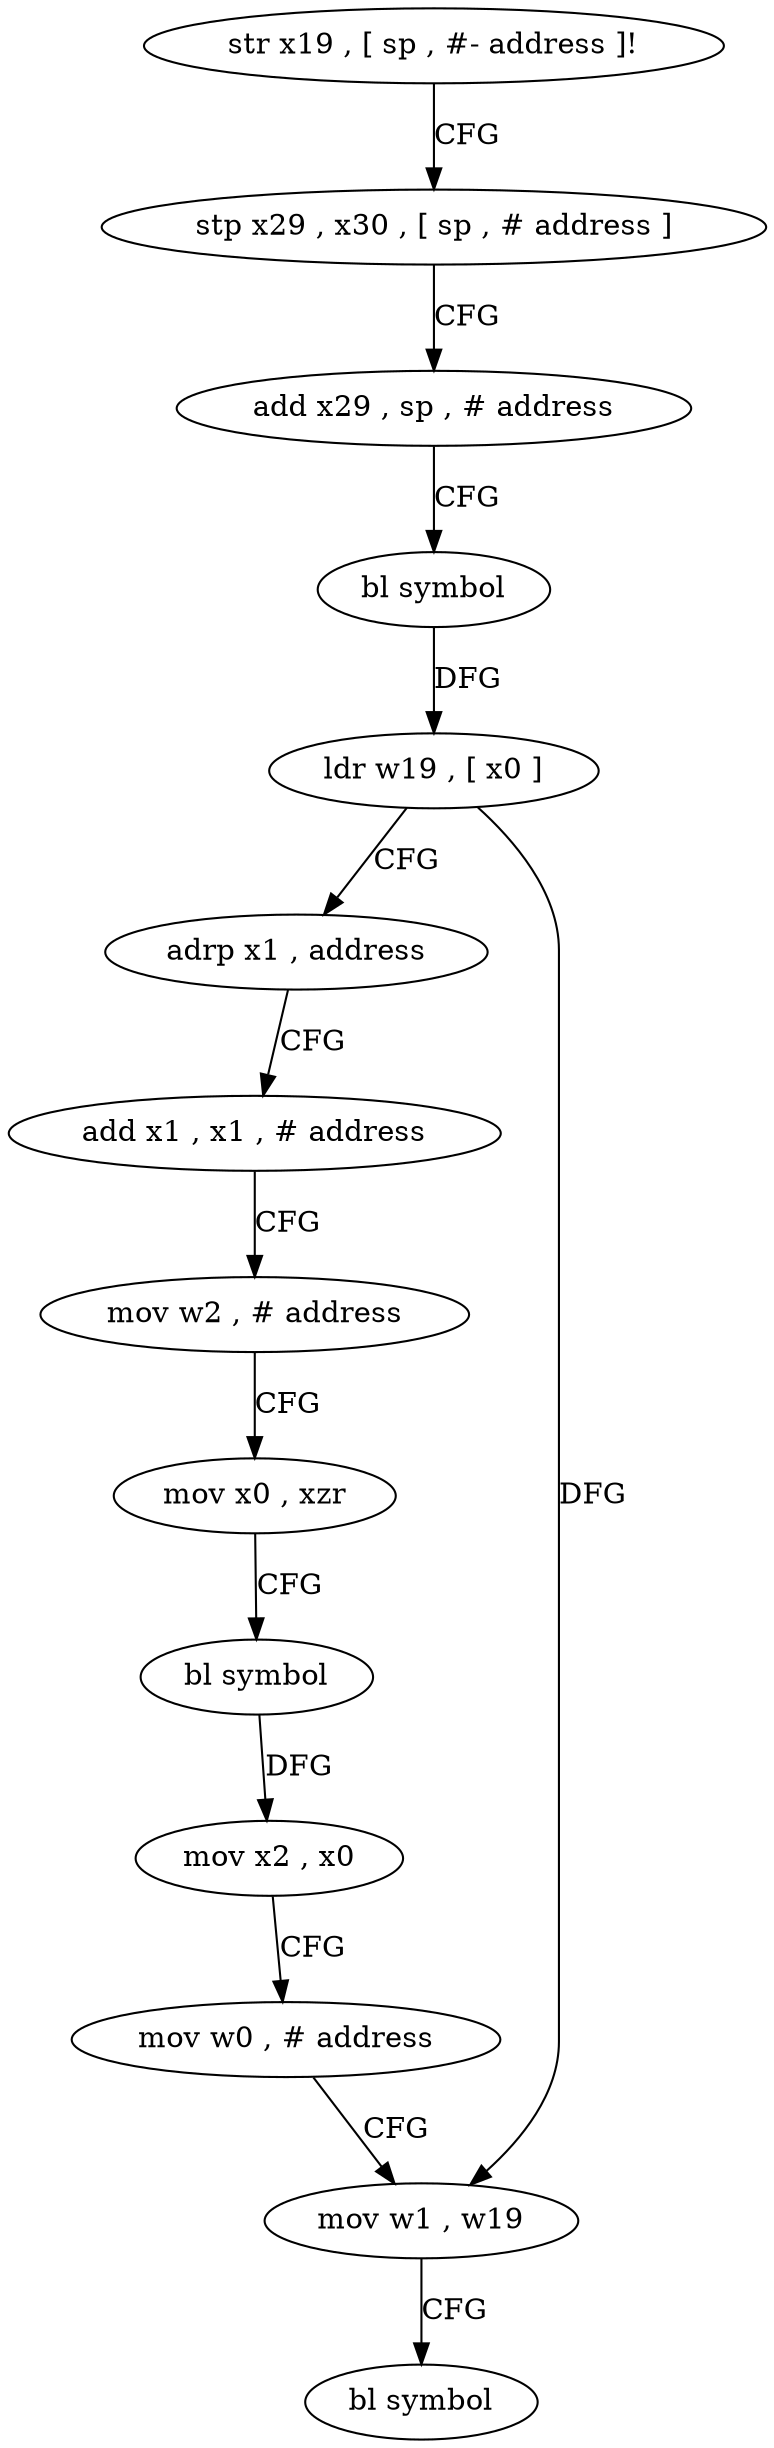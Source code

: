 digraph "func" {
"4200912" [label = "str x19 , [ sp , #- address ]!" ]
"4200916" [label = "stp x29 , x30 , [ sp , # address ]" ]
"4200920" [label = "add x29 , sp , # address" ]
"4200924" [label = "bl symbol" ]
"4200928" [label = "ldr w19 , [ x0 ]" ]
"4200932" [label = "adrp x1 , address" ]
"4200936" [label = "add x1 , x1 , # address" ]
"4200940" [label = "mov w2 , # address" ]
"4200944" [label = "mov x0 , xzr" ]
"4200948" [label = "bl symbol" ]
"4200952" [label = "mov x2 , x0" ]
"4200956" [label = "mov w0 , # address" ]
"4200960" [label = "mov w1 , w19" ]
"4200964" [label = "bl symbol" ]
"4200912" -> "4200916" [ label = "CFG" ]
"4200916" -> "4200920" [ label = "CFG" ]
"4200920" -> "4200924" [ label = "CFG" ]
"4200924" -> "4200928" [ label = "DFG" ]
"4200928" -> "4200932" [ label = "CFG" ]
"4200928" -> "4200960" [ label = "DFG" ]
"4200932" -> "4200936" [ label = "CFG" ]
"4200936" -> "4200940" [ label = "CFG" ]
"4200940" -> "4200944" [ label = "CFG" ]
"4200944" -> "4200948" [ label = "CFG" ]
"4200948" -> "4200952" [ label = "DFG" ]
"4200952" -> "4200956" [ label = "CFG" ]
"4200956" -> "4200960" [ label = "CFG" ]
"4200960" -> "4200964" [ label = "CFG" ]
}
